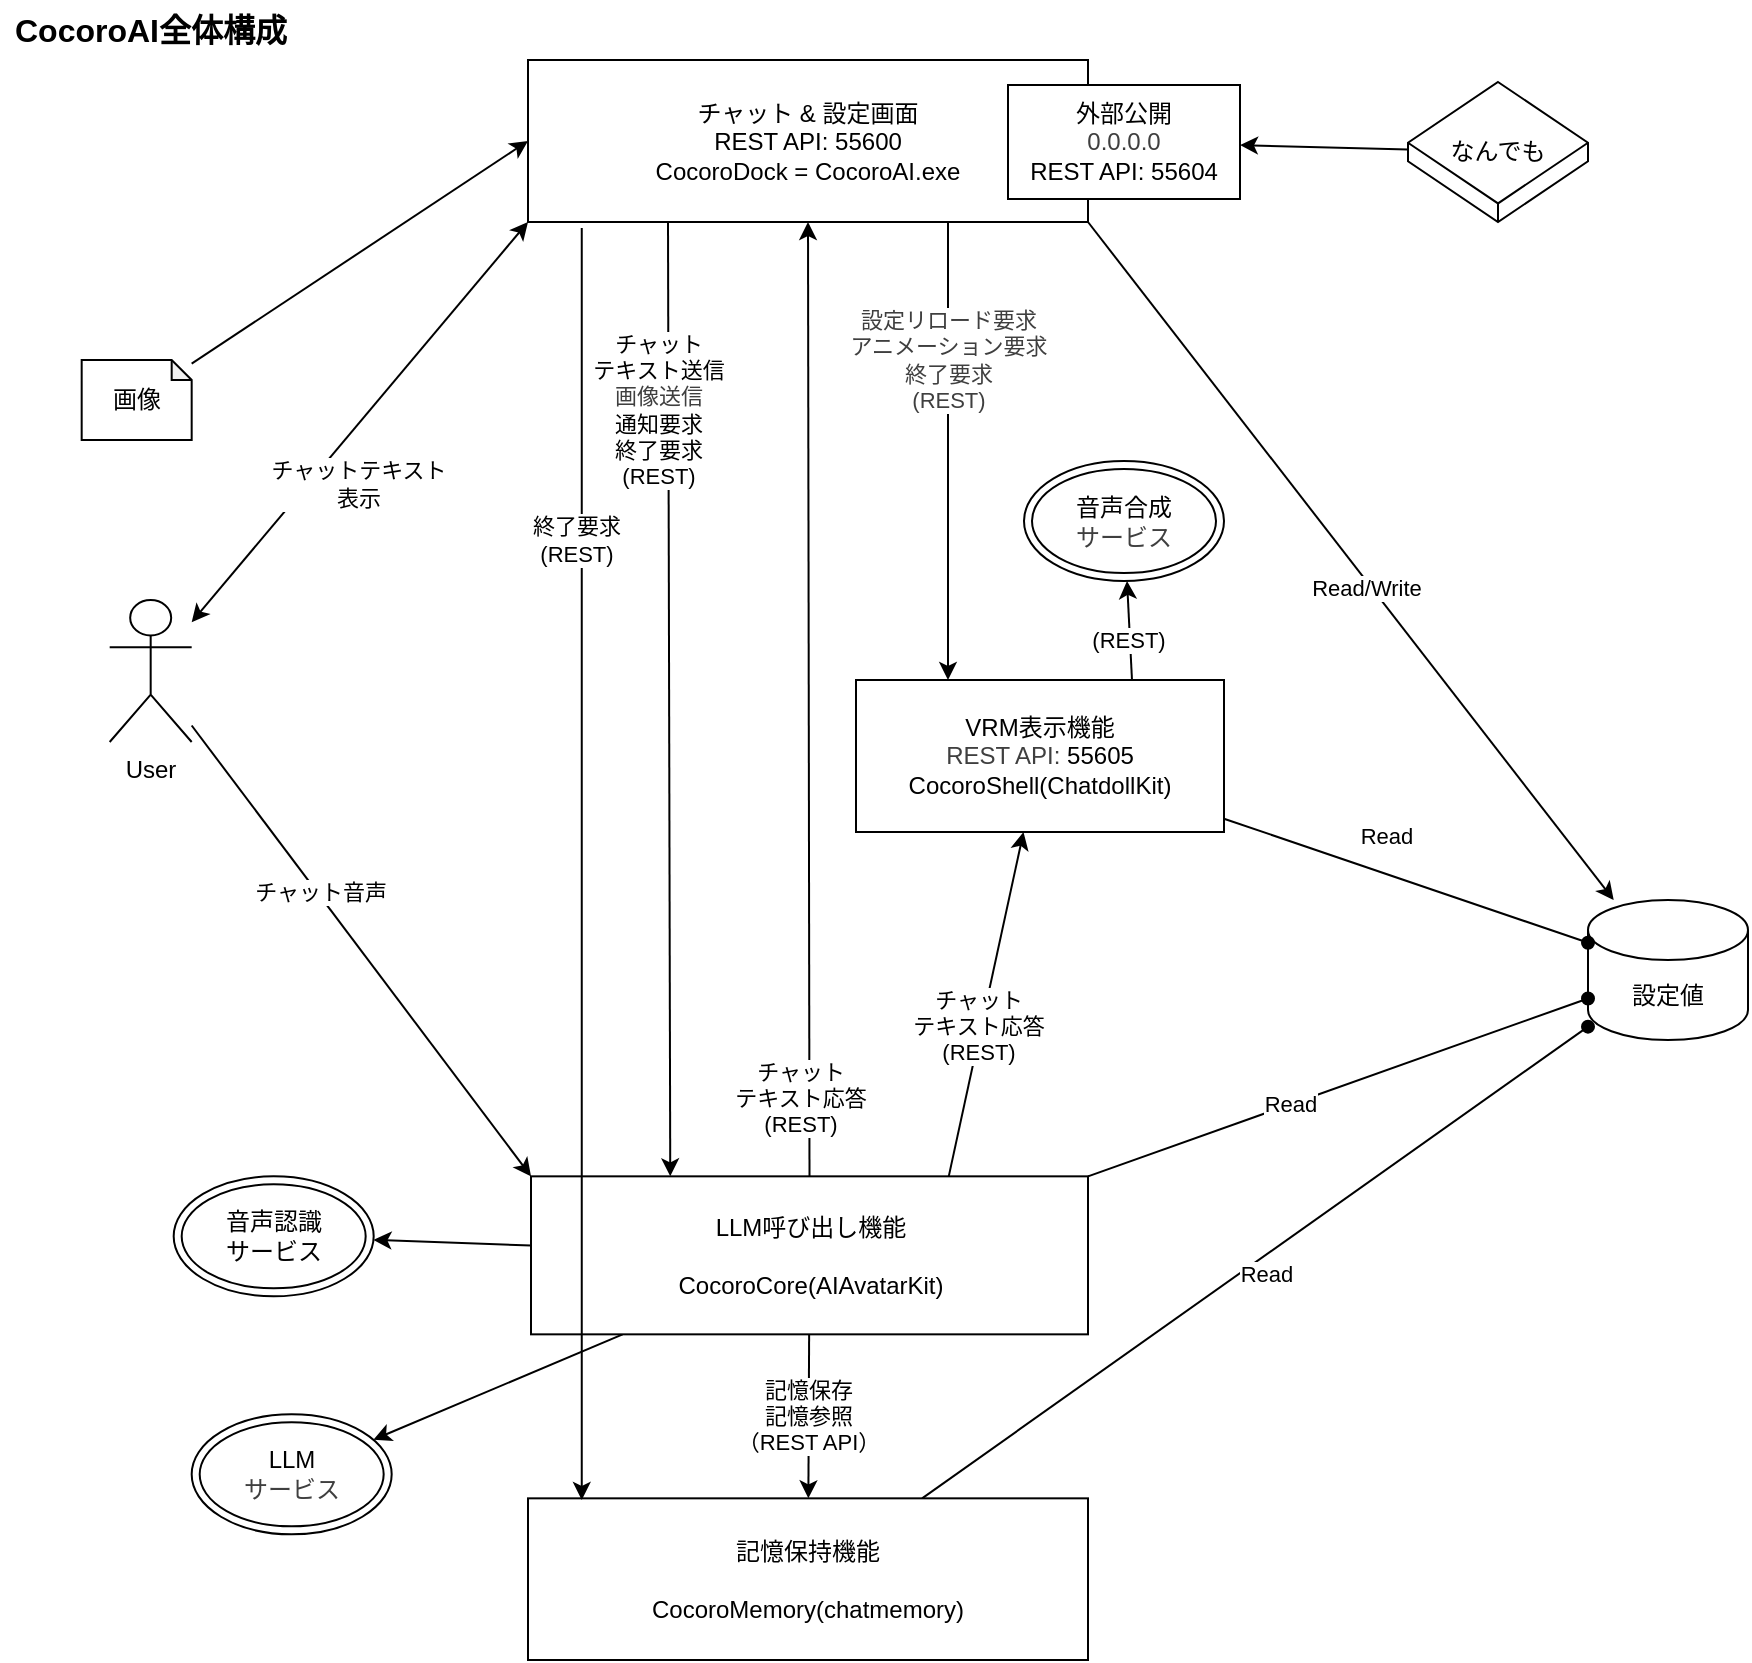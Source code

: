<mxfile>
    <diagram name="ページ1" id="o39PR-zt318VI3z1FR7i">
        <mxGraphModel dx="182" dy="662" grid="1" gridSize="10" guides="1" tooltips="1" connect="1" arrows="1" fold="1" page="0" pageScale="1" pageWidth="827" pageHeight="1169" math="0" shadow="0">
            <root>
                <mxCell id="0"/>
                <mxCell id="1" parent="0"/>
                <mxCell id="2" value="設定値" style="shape=cylinder3;whiteSpace=wrap;html=1;boundedLbl=1;backgroundOutline=1;size=15;" parent="1" vertex="1">
                    <mxGeometry x="1610" y="620" width="80" height="70" as="geometry"/>
                </mxCell>
                <mxCell id="3" value="" style="rounded=0;orthogonalLoop=1;jettySize=auto;html=1;exitX=0.25;exitY=1;exitDx=0;exitDy=0;entryX=0.25;entryY=0;entryDx=0;entryDy=0;" parent="1" source="7" target="22" edge="1">
                    <mxGeometry relative="1" as="geometry"/>
                </mxCell>
                <mxCell id="4" value="チャット&lt;div&gt;テキスト送信&lt;div&gt;&lt;span style=&quot;color: rgb(63, 63, 63);&quot;&gt;画像送信&lt;/span&gt;&lt;font color=&quot;#000000&quot;&gt;&lt;br&gt;&lt;/font&gt;&lt;div&gt;通知要求&lt;/div&gt;&lt;div&gt;終了要求&lt;/div&gt;&lt;div&gt;(REST)&lt;/div&gt;&lt;/div&gt;&lt;/div&gt;" style="edgeLabel;html=1;align=center;verticalAlign=middle;resizable=0;points=[];" parent="3" vertex="1" connectable="0">
                    <mxGeometry x="-0.525" y="1" relative="1" as="geometry">
                        <mxPoint x="-7" y="-20" as="offset"/>
                    </mxGeometry>
                </mxCell>
                <mxCell id="5" style="rounded=0;orthogonalLoop=1;jettySize=auto;html=1;exitX=1;exitY=1;exitDx=0;exitDy=0;" parent="1" source="7" target="2" edge="1">
                    <mxGeometry relative="1" as="geometry"/>
                </mxCell>
                <mxCell id="6" value="Read/Write" style="edgeLabel;html=1;align=center;verticalAlign=middle;resizable=0;points=[];" parent="5" vertex="1" connectable="0">
                    <mxGeometry x="0.187" y="-5" relative="1" as="geometry">
                        <mxPoint x="-13" y="-21" as="offset"/>
                    </mxGeometry>
                </mxCell>
                <mxCell id="50" style="edgeStyle=none;html=1;entryX=0.25;entryY=0;entryDx=0;entryDy=0;exitX=0.75;exitY=1;exitDx=0;exitDy=0;" parent="1" source="7" target="16" edge="1">
                    <mxGeometry relative="1" as="geometry"/>
                </mxCell>
                <mxCell id="51" value="&lt;div style=&quot;color: rgb(63, 63, 63);&quot;&gt;設定リロード要求&lt;/div&gt;&lt;div style=&quot;color: rgb(63, 63, 63);&quot;&gt;アニメーション要求&lt;/div&gt;&lt;div style=&quot;color: rgb(63, 63, 63);&quot;&gt;終了要求&lt;/div&gt;&lt;div style=&quot;color: rgb(63, 63, 63);&quot;&gt;(REST)&lt;/div&gt;" style="edgeLabel;html=1;align=center;verticalAlign=middle;resizable=0;points=[];" parent="50" vertex="1" connectable="0">
                    <mxGeometry x="-0.403" y="-1" relative="1" as="geometry">
                        <mxPoint x="1" as="offset"/>
                    </mxGeometry>
                </mxCell>
                <mxCell id="7" value="&lt;div&gt;&lt;span style=&quot;background-color: transparent; color: light-dark(rgb(0, 0, 0), rgb(255, 255, 255));&quot;&gt;チャット &amp;amp;&amp;nbsp;&lt;/span&gt;&lt;span style=&quot;background-color: transparent; color: light-dark(rgb(0, 0, 0), rgb(255, 255, 255));&quot;&gt;設定画面&lt;/span&gt;&lt;/div&gt;&lt;div&gt;REST API: 55600&lt;/div&gt;&lt;div&gt;&lt;span style=&quot;background-color: transparent;&quot;&gt;CocoroDock = CocoroAI.exe&lt;/span&gt;&lt;/div&gt;" style="rounded=0;whiteSpace=wrap;html=1;" parent="1" vertex="1">
                    <mxGeometry x="1080" y="200" width="280" height="81" as="geometry"/>
                </mxCell>
                <mxCell id="12" style="rounded=0;orthogonalLoop=1;jettySize=auto;html=1;endArrow=oval;endFill=1;" parent="1" source="16" target="2" edge="1">
                    <mxGeometry relative="1" as="geometry"/>
                </mxCell>
                <mxCell id="13" value="Read" style="edgeLabel;html=1;align=center;verticalAlign=middle;resizable=0;points=[];" parent="12" vertex="1" connectable="0">
                    <mxGeometry x="-0.31" y="-2" relative="1" as="geometry">
                        <mxPoint x="18" y="-15" as="offset"/>
                    </mxGeometry>
                </mxCell>
                <mxCell id="14" style="rounded=0;orthogonalLoop=1;jettySize=auto;html=1;exitX=0.75;exitY=0;exitDx=0;exitDy=0;" parent="1" source="16" target="36" edge="1">
                    <mxGeometry relative="1" as="geometry"/>
                </mxCell>
                <mxCell id="54" value="(REST)" style="edgeLabel;html=1;align=center;verticalAlign=middle;resizable=0;points=[];" parent="14" vertex="1" connectable="0">
                    <mxGeometry x="-0.188" y="1" relative="1" as="geometry">
                        <mxPoint as="offset"/>
                    </mxGeometry>
                </mxCell>
                <mxCell id="15" style="rounded=0;orthogonalLoop=1;jettySize=auto;html=1;" parent="1" source="22" target="37" edge="1">
                    <mxGeometry relative="1" as="geometry"/>
                </mxCell>
                <mxCell id="16" value="&lt;div&gt;VRM表示機能&lt;/div&gt;&lt;div&gt;&lt;span style=&quot;color: rgb(63, 63, 63); background-color: transparent;&quot;&gt;REST API:&lt;/span&gt;&lt;span style=&quot;color: rgb(63, 63, 63); background-color: transparent;&quot;&gt;&amp;nbsp;&lt;/span&gt;55605&lt;/div&gt;&lt;div&gt;CocoroShell(ChatdollKit)&lt;/div&gt;" style="rounded=0;whiteSpace=wrap;html=1;" parent="1" vertex="1">
                    <mxGeometry x="1244" y="510" width="184" height="76" as="geometry"/>
                </mxCell>
                <mxCell id="17" style="rounded=0;orthogonalLoop=1;jettySize=auto;html=1;" parent="1" source="22" target="31" edge="1">
                    <mxGeometry relative="1" as="geometry"/>
                </mxCell>
                <mxCell id="18" style="rounded=0;orthogonalLoop=1;jettySize=auto;html=1;exitX=1;exitY=0;exitDx=0;exitDy=0;endArrow=oval;endFill=1;" parent="1" source="22" target="2" edge="1">
                    <mxGeometry relative="1" as="geometry"/>
                </mxCell>
                <mxCell id="19" value="Read" style="edgeLabel;html=1;align=center;verticalAlign=middle;resizable=0;points=[];" parent="18" vertex="1" connectable="0">
                    <mxGeometry x="0.379" y="-1" relative="1" as="geometry">
                        <mxPoint x="-72" y="24" as="offset"/>
                    </mxGeometry>
                </mxCell>
                <mxCell id="20" style="rounded=0;orthogonalLoop=1;jettySize=auto;html=1;" parent="1" source="22" target="34" edge="1">
                    <mxGeometry relative="1" as="geometry"/>
                </mxCell>
                <mxCell id="21" value="&lt;div&gt;&lt;font color=&quot;#000000&quot;&gt;記憶保存&lt;br&gt;&lt;/font&gt;&lt;div&gt;&lt;font color=&quot;#000000&quot;&gt;記憶参照&lt;br&gt;&lt;/font&gt;&lt;div&gt;&lt;span style=&quot;background-color: light-dark(#ffffff, var(--ge-dark-color, #121212)); color: light-dark(rgb(0, 0, 0), rgb(255, 255, 255));&quot;&gt;（REST API）&lt;/span&gt;&lt;/div&gt;&lt;/div&gt;&lt;/div&gt;" style="edgeLabel;html=1;align=center;verticalAlign=middle;resizable=0;points=[];" parent="20" vertex="1" connectable="0">
                    <mxGeometry x="-0.742" y="-2" relative="1" as="geometry">
                        <mxPoint x="1" y="30" as="offset"/>
                    </mxGeometry>
                </mxCell>
                <mxCell id="38" style="edgeStyle=none;html=1;exitX=0.75;exitY=0;exitDx=0;exitDy=0;" parent="1" source="22" target="16" edge="1">
                    <mxGeometry relative="1" as="geometry"/>
                </mxCell>
                <mxCell id="41" value="チャット&lt;div&gt;テキスト応答&lt;div&gt;(REST)&lt;/div&gt;&lt;/div&gt;" style="edgeLabel;html=1;align=center;verticalAlign=middle;resizable=0;points=[];" parent="38" vertex="1" connectable="0">
                    <mxGeometry x="-0.208" relative="1" as="geometry">
                        <mxPoint y="-7" as="offset"/>
                    </mxGeometry>
                </mxCell>
                <mxCell id="42" style="edgeStyle=none;html=1;entryX=0.5;entryY=1;entryDx=0;entryDy=0;exitX=0.5;exitY=0;exitDx=0;exitDy=0;" parent="1" source="22" target="7" edge="1">
                    <mxGeometry relative="1" as="geometry"/>
                </mxCell>
                <mxCell id="43" value="チャット&lt;div&gt;&lt;span style=&quot;background-color: light-dark(#ffffff, var(--ge-dark-color, #121212));&quot;&gt;テキスト応答&lt;/span&gt;&lt;div&gt;(REST)&lt;/div&gt;&lt;/div&gt;" style="edgeLabel;html=1;align=center;verticalAlign=middle;resizable=0;points=[];" parent="42" vertex="1" connectable="0">
                    <mxGeometry x="0.388" y="2" relative="1" as="geometry">
                        <mxPoint x="-2" y="292" as="offset"/>
                    </mxGeometry>
                </mxCell>
                <mxCell id="22" value="&lt;div&gt;LLM呼び出し機能&lt;/div&gt;&lt;div&gt;&lt;br&gt;&lt;/div&gt;&lt;div&gt;CocoroCore(AIAvatarKit)&lt;/div&gt;" style="rounded=0;whiteSpace=wrap;html=1;" parent="1" vertex="1">
                    <mxGeometry x="1081.5" y="758.17" width="278.5" height="79" as="geometry"/>
                </mxCell>
                <mxCell id="23" style="rounded=0;orthogonalLoop=1;jettySize=auto;html=1;startArrow=classic;startFill=1;entryX=0;entryY=1;entryDx=0;entryDy=0;" parent="1" source="27" target="7" edge="1">
                    <mxGeometry relative="1" as="geometry"/>
                </mxCell>
                <mxCell id="24" value="チャット&lt;span style=&quot;background-color: light-dark(#ffffff, var(--ge-dark-color, #121212)); color: light-dark(rgb(0, 0, 0), rgb(255, 255, 255));&quot;&gt;テキスト&lt;/span&gt;&lt;div&gt;&lt;span style=&quot;background-color: light-dark(#ffffff, var(--ge-dark-color, #121212)); color: light-dark(rgb(0, 0, 0), rgb(255, 255, 255));&quot;&gt;表示&lt;/span&gt;&lt;/div&gt;" style="edgeLabel;html=1;align=center;verticalAlign=middle;resizable=0;points=[];" parent="23" vertex="1" connectable="0">
                    <mxGeometry x="-0.557" y="-2" relative="1" as="geometry">
                        <mxPoint x="44" y="-26" as="offset"/>
                    </mxGeometry>
                </mxCell>
                <mxCell id="25" style="rounded=0;orthogonalLoop=1;jettySize=auto;html=1;startArrow=none;startFill=0;entryX=0;entryY=0;entryDx=0;entryDy=0;" parent="1" source="27" target="22" edge="1">
                    <mxGeometry relative="1" as="geometry"/>
                </mxCell>
                <mxCell id="26" value="チャット音声" style="edgeLabel;html=1;align=center;verticalAlign=middle;resizable=0;points=[];" parent="25" vertex="1" connectable="0">
                    <mxGeometry x="-0.409" y="-1" relative="1" as="geometry">
                        <mxPoint x="14" y="16" as="offset"/>
                    </mxGeometry>
                </mxCell>
                <mxCell id="27" value="User" style="shape=umlActor;verticalLabelPosition=bottom;verticalAlign=top;html=1;outlineConnect=0;" parent="1" vertex="1">
                    <mxGeometry x="870.84" y="470" width="41" height="71" as="geometry"/>
                </mxCell>
                <mxCell id="28" style="rounded=0;orthogonalLoop=1;jettySize=auto;html=1;" parent="1" source="30" target="52" edge="1">
                    <mxGeometry relative="1" as="geometry">
                        <Array as="points"/>
                    </mxGeometry>
                </mxCell>
                <mxCell id="30" value="なんでも" style="html=1;whiteSpace=wrap;shape=isoCube2;backgroundOutline=1;isoAngle=20.714;" parent="1" vertex="1">
                    <mxGeometry x="1520" y="211" width="90" height="70" as="geometry"/>
                </mxCell>
                <mxCell id="31" value="LLM&lt;div&gt;&lt;span style=&quot;color: rgb(63, 63, 63);&quot;&gt;サービス&lt;/span&gt;&lt;/div&gt;" style="ellipse;shape=doubleEllipse;whiteSpace=wrap;html=1;" parent="1" vertex="1">
                    <mxGeometry x="911.84" y="877.17" width="100" height="60" as="geometry"/>
                </mxCell>
                <mxCell id="32" style="rounded=0;orthogonalLoop=1;jettySize=auto;html=1;endArrow=oval;endFill=1;" parent="1" source="34" target="2" edge="1">
                    <mxGeometry relative="1" as="geometry"/>
                </mxCell>
                <mxCell id="33" value="Read" style="edgeLabel;html=1;align=center;verticalAlign=middle;resizable=0;points=[];" parent="32" vertex="1" connectable="0">
                    <mxGeometry x="0.354" y="-2" relative="1" as="geometry">
                        <mxPoint x="-55" y="45" as="offset"/>
                    </mxGeometry>
                </mxCell>
                <mxCell id="34" value="&lt;div&gt;記憶保持機能&lt;/div&gt;&lt;div&gt;&lt;br&gt;&lt;/div&gt;&lt;div&gt;CocoroMemory(chatmemory)&lt;/div&gt;" style="rounded=0;whiteSpace=wrap;html=1;" parent="1" vertex="1">
                    <mxGeometry x="1080" y="919.17" width="280" height="80.83" as="geometry"/>
                </mxCell>
                <mxCell id="35" value="CocoroAI全体構成" style="text;html=1;align=center;verticalAlign=middle;resizable=0;points=[];autosize=1;strokeColor=none;fillColor=none;fontStyle=1;fontSize=16;" parent="1" vertex="1">
                    <mxGeometry x="816.34" y="170" width="150" height="30" as="geometry"/>
                </mxCell>
                <mxCell id="36" value="音声合成&lt;div&gt;&lt;span style=&quot;color: rgb(63, 63, 63);&quot;&gt;サービス&lt;/span&gt;&lt;/div&gt;" style="ellipse;shape=doubleEllipse;whiteSpace=wrap;html=1;" parent="1" vertex="1">
                    <mxGeometry x="1328" y="400.5" width="100" height="60" as="geometry"/>
                </mxCell>
                <mxCell id="37" value="音声認識&lt;div&gt;サービス&lt;/div&gt;" style="ellipse;shape=doubleEllipse;whiteSpace=wrap;html=1;" parent="1" vertex="1">
                    <mxGeometry x="902.84" y="758.17" width="100" height="60" as="geometry"/>
                </mxCell>
                <mxCell id="49" style="edgeStyle=none;html=1;entryX=0;entryY=0.5;entryDx=0;entryDy=0;" parent="1" source="48" target="7" edge="1">
                    <mxGeometry relative="1" as="geometry"/>
                </mxCell>
                <mxCell id="48" value="画像" style="shape=note;whiteSpace=wrap;html=1;backgroundOutline=1;darkOpacity=0.05;size=10;" parent="1" vertex="1">
                    <mxGeometry x="856.84" y="350" width="55" height="40" as="geometry"/>
                </mxCell>
                <mxCell id="52" value="&lt;div&gt;&lt;span style=&quot;background-color: transparent;&quot;&gt;外部公開&lt;/span&gt;&lt;/div&gt;&lt;div&gt;&lt;span style=&quot;color: rgb(63, 63, 63);&quot;&gt;0.0.0.0&lt;/span&gt;&lt;span style=&quot;background-color: transparent;&quot;&gt;&lt;/span&gt;&lt;/div&gt;&lt;div&gt;&lt;span style=&quot;background-color: transparent;&quot;&gt;REST API: 55604&lt;/span&gt;&lt;/div&gt;" style="rounded=0;whiteSpace=wrap;html=1;" parent="1" vertex="1">
                    <mxGeometry x="1320" y="212.5" width="116" height="57" as="geometry"/>
                </mxCell>
                <mxCell id="55" style="edgeStyle=none;html=1;entryX=0.096;entryY=0.01;entryDx=0;entryDy=0;exitX=0.096;exitY=1.037;exitDx=0;exitDy=0;exitPerimeter=0;entryPerimeter=0;" edge="1" parent="1" source="7" target="34">
                    <mxGeometry relative="1" as="geometry">
                        <Array as="points"/>
                    </mxGeometry>
                </mxCell>
                <mxCell id="56" value="終了要求&lt;div&gt;(REST)&lt;/div&gt;" style="edgeLabel;html=1;align=center;verticalAlign=middle;resizable=0;points=[];" vertex="1" connectable="0" parent="55">
                    <mxGeometry x="-0.135" y="-3" relative="1" as="geometry">
                        <mxPoint y="-119" as="offset"/>
                    </mxGeometry>
                </mxCell>
            </root>
        </mxGraphModel>
    </diagram>
</mxfile>
